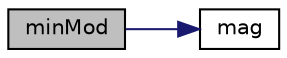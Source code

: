 digraph "minMod"
{
  bgcolor="transparent";
  edge [fontname="Helvetica",fontsize="10",labelfontname="Helvetica",labelfontsize="10"];
  node [fontname="Helvetica",fontsize="10",shape=record];
  rankdir="LR";
  Node137675 [label="minMod",height=0.2,width=0.4,color="black", fillcolor="grey75", style="filled", fontcolor="black"];
  Node137675 -> Node137676 [color="midnightblue",fontsize="10",style="solid",fontname="Helvetica"];
  Node137676 [label="mag",height=0.2,width=0.4,color="black",URL="$a21851.html#a929da2a3fdcf3dacbbe0487d3a330dae"];
}
